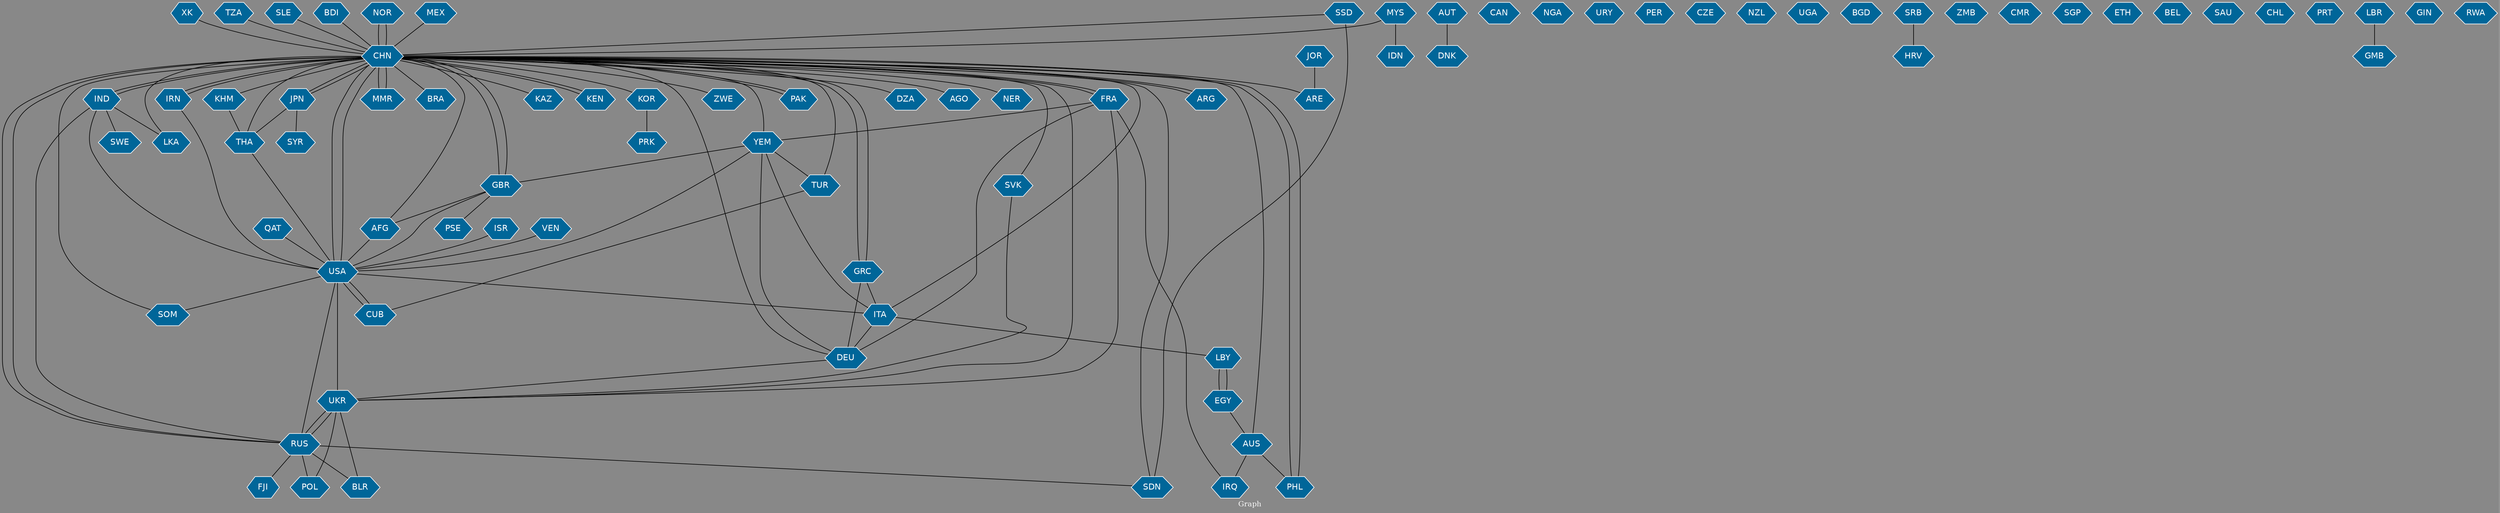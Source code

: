 // Countries together in item graph
graph {
	graph [bgcolor="#888888" fontcolor=white fontsize=12 label="Graph" outputorder=edgesfirst overlap=prism]
	node [color=white fillcolor="#006699" fontcolor=white fontname=Helvetica shape=hexagon style=filled]
	edge [arrowhead=open color=black fontcolor=white fontname=Courier fontsize=12]
		NOR [label=NOR]
		CHN [label=CHN]
		ARG [label=ARG]
		FRA [label=FRA]
		ISR [label=ISR]
		ITA [label=ITA]
		GBR [label=GBR]
		AUS [label=AUS]
		USA [label=USA]
		IND [label=IND]
		IRN [label=IRN]
		VEN [label=VEN]
		MEX [label=MEX]
		EGY [label=EGY]
		RUS [label=RUS]
		DNK [label=DNK]
		JPN [label=JPN]
		GRC [label=GRC]
		CAN [label=CAN]
		UKR [label=UKR]
		JOR [label=JOR]
		ARE [label=ARE]
		LKA [label=LKA]
		THA [label=THA]
		KHM [label=KHM]
		MMR [label=MMR]
		BRA [label=BRA]
		NGA [label=NGA]
		URY [label=URY]
		PER [label=PER]
		CZE [label=CZE]
		IRQ [label=IRQ]
		AFG [label=AFG]
		TUR [label=TUR]
		SDN [label=SDN]
		CUB [label=CUB]
		XK [label=XK]
		TZA [label=TZA]
		KAZ [label=KAZ]
		POL [label=POL]
		LBY [label=LBY]
		KEN [label=KEN]
		YEM [label=YEM]
		KOR [label=KOR]
		SVK [label=SVK]
		ZWE [label=ZWE]
		MYS [label=MYS]
		NZL [label=NZL]
		UGA [label=UGA]
		SYR [label=SYR]
		PSE [label=PSE]
		BGD [label=BGD]
		IDN [label=IDN]
		DEU [label=DEU]
		HRV [label=HRV]
		PAK [label=PAK]
		FJI [label=FJI]
		ZMB [label=ZMB]
		PHL [label=PHL]
		CMR [label=CMR]
		SGP [label=SGP]
		SSD [label=SSD]
		ETH [label=ETH]
		SOM [label=SOM]
		DZA [label=DZA]
		SRB [label=SRB]
		SLE [label=SLE]
		SWE [label=SWE]
		BEL [label=BEL]
		AUT [label=AUT]
		AGO [label=AGO]
		NER [label=NER]
		SAU [label=SAU]
		QAT [label=QAT]
		CHL [label=CHL]
		BDI [label=BDI]
		PRK [label=PRK]
		PRT [label=PRT]
		LBR [label=LBR]
		GMB [label=GMB]
		GIN [label=GIN]
		RWA [label=RWA]
		BLR [label=BLR]
			AUT -- DNK [weight=1]
			CHN -- NER [weight=1]
			VEN -- USA [weight=2]
			TUR -- CHN [weight=1]
			THA -- USA [weight=1]
			CHN -- SVK [weight=1]
			TUR -- CUB [weight=1]
			LBR -- GMB [weight=1]
			USA -- SOM [weight=1]
			AFG -- USA [weight=1]
			BDI -- CHN [weight=1]
			EGY -- AUS [weight=1]
			CHN -- DEU [weight=1]
			CHN -- ZWE [weight=1]
			IND -- CHN [weight=1]
			MYS -- CHN [weight=1]
			IND -- SWE [weight=1]
			GBR -- PSE [weight=1]
			FRA -- YEM [weight=1]
			JPN -- CHN [weight=3]
			PAK -- CHN [weight=3]
			CHN -- BRA [weight=1]
			JOR -- ARE [weight=1]
			NOR -- CHN [weight=1]
			RUS -- SDN [weight=1]
			ARG -- CHN [weight=3]
			CHN -- SDN [weight=1]
			SSD -- CHN [weight=1]
			USA -- UKR [weight=3]
			KOR -- PRK [weight=1]
			CHN -- USA [weight=15]
			JPN -- THA [weight=1]
			QAT -- USA [weight=1]
			CHN -- GBR [weight=5]
			CHN -- ARG [weight=3]
			GBR -- CHN [weight=2]
			IND -- USA [weight=1]
			CHN -- IND [weight=3]
			AUS -- IRQ [weight=1]
			CHN -- GRC [weight=3]
			RUS -- POL [weight=1]
			KEN -- CHN [weight=1]
			CHN -- KAZ [weight=1]
			CHN -- JPN [weight=1]
			USA -- RUS [weight=1]
			SLE -- CHN [weight=1]
			RUS -- FJI [weight=1]
			CHN -- FRA [weight=1]
			ISR -- USA [weight=1]
			TZA -- CHN [weight=1]
			CHN -- AGO [weight=2]
			YEM -- TUR [weight=1]
			DEU -- FRA [weight=1]
			CHN -- THA [weight=1]
			YEM -- DEU [weight=1]
			CHN -- SOM [weight=1]
			CHN -- KEN [weight=3]
			GBR -- AFG [weight=1]
			CHN -- KHM [weight=2]
			LKA -- CHN [weight=5]
			XK -- CHN [weight=1]
			IND -- LKA [weight=2]
			IRN -- CHN [weight=1]
			KHM -- THA [weight=1]
			SRB -- HRV [weight=1]
			CHN -- MMR [weight=3]
			MYS -- IDN [weight=2]
			MMR -- CHN [weight=3]
			CHN -- PHL [weight=1]
			PHL -- CHN [weight=1]
			RUS -- UKR [weight=3]
			IRN -- USA [weight=1]
			ITA -- DEU [weight=1]
			LBY -- EGY [weight=1]
			EGY -- LBY [weight=1]
			CHN -- KOR [weight=1]
			ITA -- YEM [weight=1]
			GRC -- CHN [weight=1]
			GRC -- ITA [weight=1]
			DEU -- UKR [weight=1]
			UKR -- RUS [weight=2]
			UKR -- BLR [weight=1]
			ITA -- LBY [weight=1]
			MEX -- CHN [weight=1]
			CHN -- IRN [weight=1]
			CHN -- PAK [weight=3]
			FRA -- IRQ [weight=1]
			UKR -- CHN [weight=2]
			IND -- RUS [weight=1]
			JPN -- SYR [weight=1]
			YEM -- GBR [weight=1]
			YEM -- USA [weight=1]
			CHN -- RUS [weight=3]
			SVK -- UKR [weight=1]
			USA -- CUB [weight=2]
			AUS -- PHL [weight=1]
			CHN -- DZA [weight=1]
			CHN -- ARE [weight=1]
			RUS -- BLR [weight=1]
			CUB -- USA [weight=1]
			FRA -- CHN [weight=1]
			USA -- ITA [weight=1]
			GRC -- DEU [weight=3]
			USA -- CHN [weight=11]
			CHN -- AFG [weight=1]
			POL -- UKR [weight=1]
			CHN -- NOR [weight=3]
			AUS -- CHN [weight=2]
			YEM -- CHN [weight=1]
			SSD -- SDN [weight=2]
			USA -- GBR [weight=1]
			FRA -- UKR [weight=1]
			RUS -- CHN [weight=2]
			ITA -- CHN [weight=1]
}